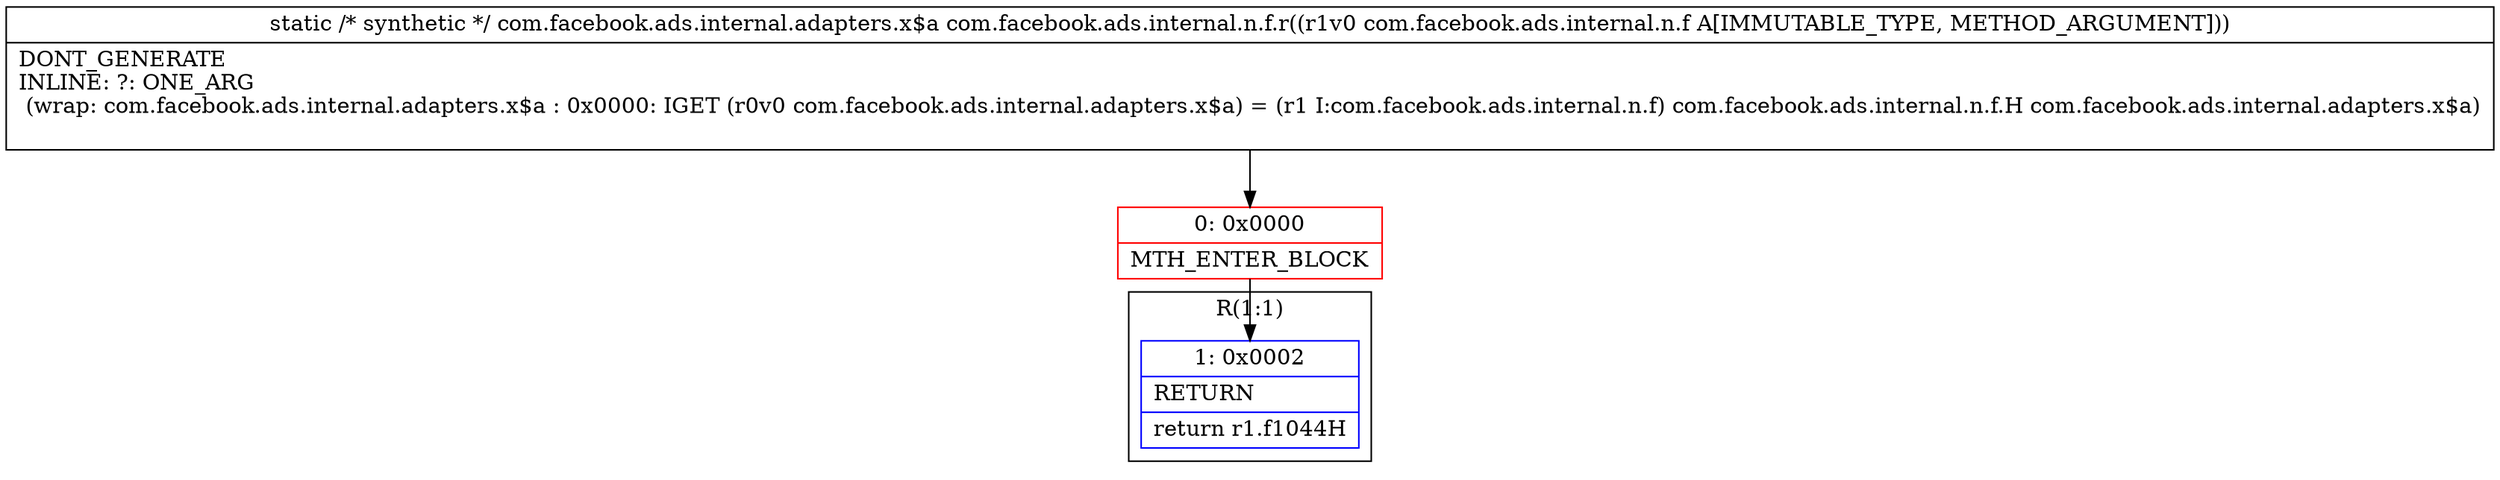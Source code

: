 digraph "CFG forcom.facebook.ads.internal.n.f.r(Lcom\/facebook\/ads\/internal\/n\/f;)Lcom\/facebook\/ads\/internal\/adapters\/x$a;" {
subgraph cluster_Region_1860641699 {
label = "R(1:1)";
node [shape=record,color=blue];
Node_1 [shape=record,label="{1\:\ 0x0002|RETURN\l|return r1.f1044H\l}"];
}
Node_0 [shape=record,color=red,label="{0\:\ 0x0000|MTH_ENTER_BLOCK\l}"];
MethodNode[shape=record,label="{static \/* synthetic *\/ com.facebook.ads.internal.adapters.x$a com.facebook.ads.internal.n.f.r((r1v0 com.facebook.ads.internal.n.f A[IMMUTABLE_TYPE, METHOD_ARGUMENT]))  | DONT_GENERATE\lINLINE: ?: ONE_ARG  \l  (wrap: com.facebook.ads.internal.adapters.x$a : 0x0000: IGET  (r0v0 com.facebook.ads.internal.adapters.x$a) = (r1 I:com.facebook.ads.internal.n.f) com.facebook.ads.internal.n.f.H com.facebook.ads.internal.adapters.x$a)\l\l}"];
MethodNode -> Node_0;
Node_0 -> Node_1;
}

